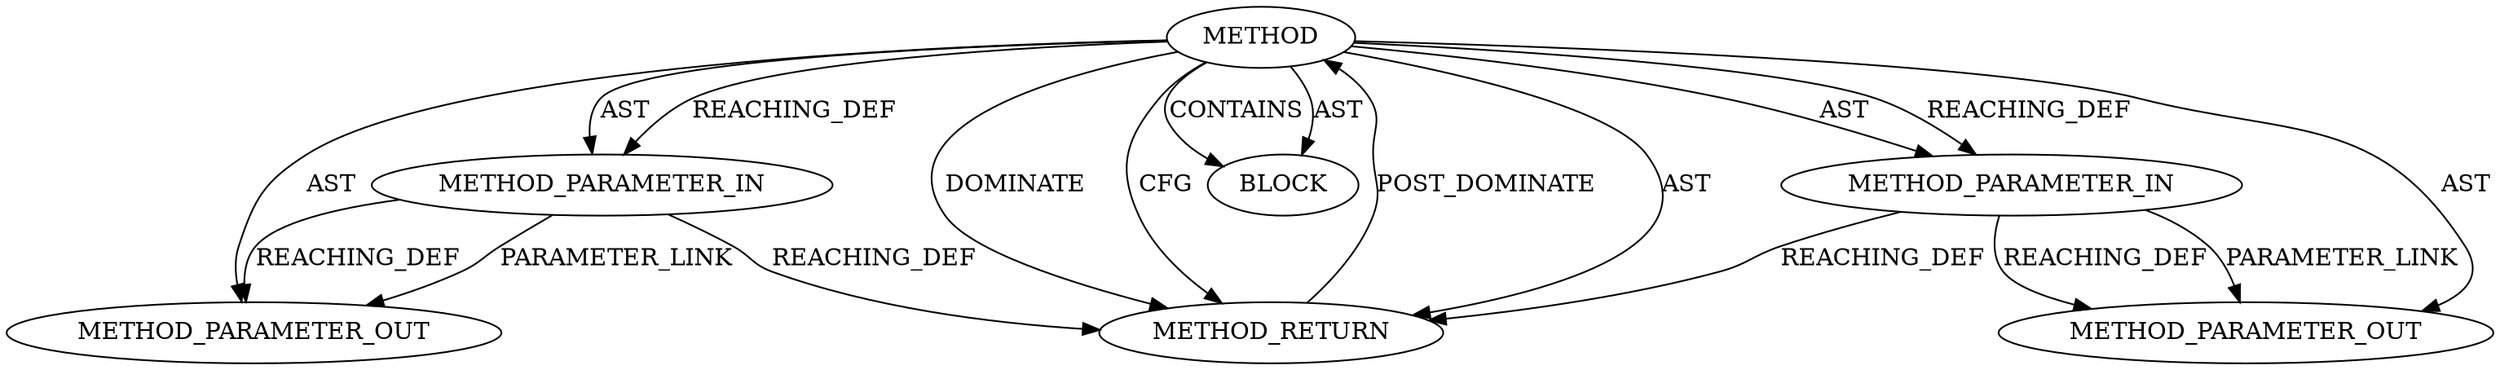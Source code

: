digraph {
  12094 [label=METHOD AST_PARENT_TYPE="NAMESPACE_BLOCK" AST_PARENT_FULL_NAME="<global>" ORDER=0 CODE="<empty>" FULL_NAME="<operators>.assignmentAnd" IS_EXTERNAL=true FILENAME="<empty>" SIGNATURE="" NAME="<operators>.assignmentAnd"]
  13295 [label=METHOD_PARAMETER_OUT ORDER=2 CODE="p2" IS_VARIADIC=false TYPE_FULL_NAME="ANY" EVALUATION_STRATEGY="BY_VALUE" INDEX=2 NAME="p2"]
  12098 [label=METHOD_RETURN ORDER=2 CODE="RET" TYPE_FULL_NAME="ANY" EVALUATION_STRATEGY="BY_VALUE"]
  12097 [label=BLOCK ORDER=1 ARGUMENT_INDEX=1 CODE="<empty>" TYPE_FULL_NAME="ANY"]
  12096 [label=METHOD_PARAMETER_IN ORDER=2 CODE="p2" IS_VARIADIC=false TYPE_FULL_NAME="ANY" EVALUATION_STRATEGY="BY_VALUE" INDEX=2 NAME="p2"]
  12095 [label=METHOD_PARAMETER_IN ORDER=1 CODE="p1" IS_VARIADIC=false TYPE_FULL_NAME="ANY" EVALUATION_STRATEGY="BY_VALUE" INDEX=1 NAME="p1"]
  13294 [label=METHOD_PARAMETER_OUT ORDER=1 CODE="p1" IS_VARIADIC=false TYPE_FULL_NAME="ANY" EVALUATION_STRATEGY="BY_VALUE" INDEX=1 NAME="p1"]
  12094 -> 13295 [label=AST ]
  12094 -> 12096 [label=REACHING_DEF VARIABLE=""]
  12094 -> 12097 [label=AST ]
  12095 -> 13294 [label=REACHING_DEF VARIABLE="p1"]
  12094 -> 12098 [label=AST ]
  12094 -> 12096 [label=AST ]
  12098 -> 12094 [label=POST_DOMINATE ]
  12094 -> 12095 [label=AST ]
  12094 -> 12097 [label=CONTAINS ]
  12094 -> 12095 [label=REACHING_DEF VARIABLE=""]
  12096 -> 13295 [label=REACHING_DEF VARIABLE="p2"]
  12095 -> 12098 [label=REACHING_DEF VARIABLE="p1"]
  12095 -> 13294 [label=PARAMETER_LINK ]
  12094 -> 12098 [label=DOMINATE ]
  12094 -> 12098 [label=CFG ]
  12094 -> 13294 [label=AST ]
  12096 -> 12098 [label=REACHING_DEF VARIABLE="p2"]
  12096 -> 13295 [label=PARAMETER_LINK ]
}
